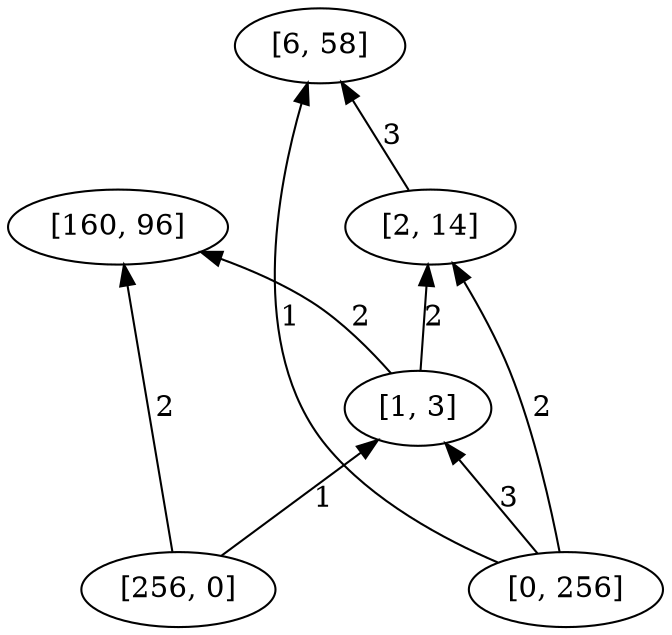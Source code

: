 digraph "DD" { 
rankdir = "BT" 
graph [ ordering = "out"];
5001 -> 1[label = "2"];
5001 -> 4[label = "1"];
5002 -> 2[label = "1"];
5002 -> 3[label = "2"];
5002 -> 4[label = "3"];
3 -> 2[label = "3"];
4 -> 1[label = "2"];
4 -> 3[label = "2"];
5001 [label = "[256, 0]",  shape = oval]
5002 [label = "[0, 256]",  shape = oval]
1 [label = "[160, 96]",  shape = oval]
2 [label = "[6, 58]",  shape = oval]
3 [label = "[2, 14]",  shape = oval]
4 [label = "[1, 3]",  shape = oval]
}
